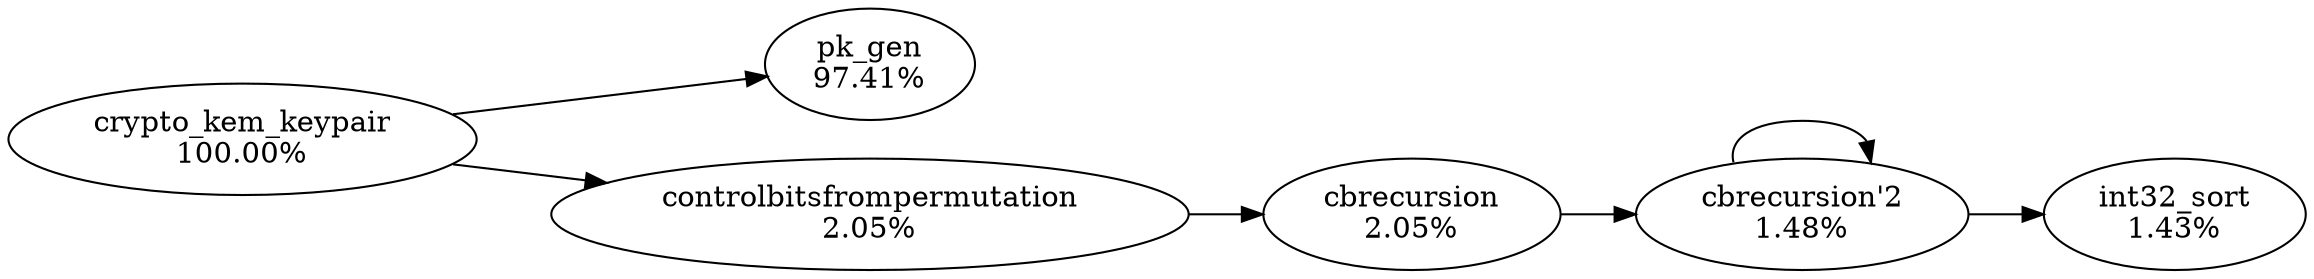 digraph "callgraph" {
  rankdir=LR;
  F5562536f5c50 [label="pk_gen\n97.41%"];
  F556253727900 [label="crypto_kem_keypair\n100.00%"];
  F5562537d7130 [label="int32_sort\n1.43%"];
  F5562537dc520 [label="controlbitsfrompermutation\n2.05%"];
  F5562537f3110 [label="cbrecursion\n2.05%"];
  F556253862500 [label="cbrecursion'2\n1.48%"];
  F556253727900 -> F5562536f5c50
  F556253727900 -> F5562537dc520
  F5562537dc520 -> F5562537f3110
  F5562537f3110 -> F556253862500
  F556253862500 -> F5562537d7130
  F556253862500 -> F556253862500
}
